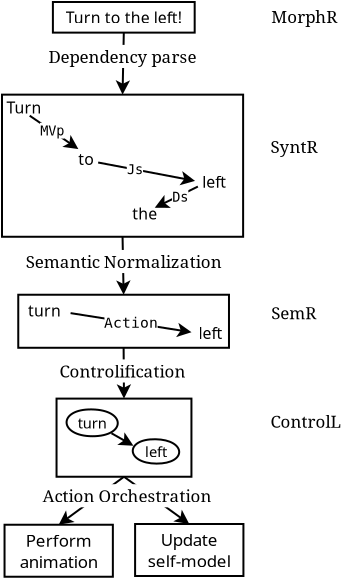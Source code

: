 <?xml version="1.0" encoding="UTF-8"?>
<dia:diagram xmlns:dia="http://www.lysator.liu.se/~alla/dia/">
  <dia:layer name="Background" visible="true" active="true">
    <dia:group>
      <dia:object type="Standard - Line" version="0" id="O0">
        <dia:attribute name="obj_pos">
          <dia:point val="9.178,2.979"/>
        </dia:attribute>
        <dia:attribute name="obj_bb">
          <dia:rectangle val="8.766,2.928;9.49,6.191"/>
        </dia:attribute>
        <dia:attribute name="conn_endpoints">
          <dia:point val="9.178,2.979"/>
          <dia:point val="9.116,6.08"/>
        </dia:attribute>
        <dia:attribute name="numcp">
          <dia:int val="1"/>
        </dia:attribute>
        <dia:attribute name="end_arrow">
          <dia:enum val="22"/>
        </dia:attribute>
        <dia:attribute name="end_arrow_length">
          <dia:real val="0.5"/>
        </dia:attribute>
        <dia:attribute name="end_arrow_width">
          <dia:real val="0.5"/>
        </dia:attribute>
      </dia:object>
      <dia:object type="Standard - Text" version="1" id="O1">
        <dia:attribute name="obj_pos">
          <dia:point val="9.133,4.17"/>
        </dia:attribute>
        <dia:attribute name="obj_bb">
          <dia:rectangle val="5.151,3.677;13.116,4.664"/>
        </dia:attribute>
        <dia:attribute name="text">
          <dia:composite type="text">
            <dia:attribute name="string">
              <dia:string>#Dependency parse#</dia:string>
            </dia:attribute>
            <dia:attribute name="font">
              <dia:font family="serif" style="0" name="Times-Roman"/>
            </dia:attribute>
            <dia:attribute name="height">
              <dia:real val="1.058"/>
            </dia:attribute>
            <dia:attribute name="pos">
              <dia:point val="9.133,4.464"/>
            </dia:attribute>
            <dia:attribute name="color">
              <dia:color val="#000000"/>
            </dia:attribute>
            <dia:attribute name="alignment">
              <dia:enum val="1"/>
            </dia:attribute>
          </dia:composite>
        </dia:attribute>
        <dia:attribute name="valign">
          <dia:enum val="2"/>
        </dia:attribute>
        <dia:attribute name="fill_color">
          <dia:color val="#ffffff"/>
        </dia:attribute>
        <dia:attribute name="show_background">
          <dia:boolean val="true"/>
        </dia:attribute>
      </dia:object>
      <dia:group>
        <dia:object type="Standard - Box" version="0" id="O2">
          <dia:attribute name="obj_pos">
            <dia:point val="3.088,6.08"/>
          </dia:attribute>
          <dia:attribute name="obj_bb">
            <dia:rectangle val="3.038,6.03;15.194,13.236"/>
          </dia:attribute>
          <dia:attribute name="elem_corner">
            <dia:point val="3.088,6.08"/>
          </dia:attribute>
          <dia:attribute name="elem_width">
            <dia:real val="12.056"/>
          </dia:attribute>
          <dia:attribute name="elem_height">
            <dia:real val="7.106"/>
          </dia:attribute>
          <dia:attribute name="show_background">
            <dia:boolean val="true"/>
          </dia:attribute>
        </dia:object>
        <dia:group>
          <dia:object type="Standard - Text" version="1" id="O3">
            <dia:attribute name="obj_pos">
              <dia:point val="4.184,6.716"/>
            </dia:attribute>
            <dia:attribute name="obj_bb">
              <dia:rectangle val="3.347,6.255;5.02,7.177"/>
            </dia:attribute>
            <dia:attribute name="text">
              <dia:composite type="text">
                <dia:attribute name="string">
                  <dia:string>#Turn#</dia:string>
                </dia:attribute>
                <dia:attribute name="font">
                  <dia:font family="sans" style="0" name="Helvetica"/>
                </dia:attribute>
                <dia:attribute name="height">
                  <dia:real val="0.988"/>
                </dia:attribute>
                <dia:attribute name="pos">
                  <dia:point val="4.184,6.99"/>
                </dia:attribute>
                <dia:attribute name="color">
                  <dia:color val="#000000"/>
                </dia:attribute>
                <dia:attribute name="alignment">
                  <dia:enum val="1"/>
                </dia:attribute>
              </dia:composite>
            </dia:attribute>
            <dia:attribute name="valign">
              <dia:enum val="2"/>
            </dia:attribute>
          </dia:object>
          <dia:object type="Standard - Text" version="1" id="O4">
            <dia:attribute name="obj_pos">
              <dia:point val="7.295,9.297"/>
            </dia:attribute>
            <dia:attribute name="obj_bb">
              <dia:rectangle val="6.899,8.836;7.691,9.758"/>
            </dia:attribute>
            <dia:attribute name="text">
              <dia:composite type="text">
                <dia:attribute name="string">
                  <dia:string>#to#</dia:string>
                </dia:attribute>
                <dia:attribute name="font">
                  <dia:font family="sans" style="0" name="Helvetica"/>
                </dia:attribute>
                <dia:attribute name="height">
                  <dia:real val="0.988"/>
                </dia:attribute>
                <dia:attribute name="pos">
                  <dia:point val="7.295,9.571"/>
                </dia:attribute>
                <dia:attribute name="color">
                  <dia:color val="#000000"/>
                </dia:attribute>
                <dia:attribute name="alignment">
                  <dia:enum val="1"/>
                </dia:attribute>
              </dia:composite>
            </dia:attribute>
            <dia:attribute name="valign">
              <dia:enum val="2"/>
            </dia:attribute>
          </dia:object>
          <dia:object type="Standard - Line" version="0" id="O5">
            <dia:attribute name="obj_pos">
              <dia:point val="4.472,7.133"/>
            </dia:attribute>
            <dia:attribute name="obj_bb">
              <dia:rectangle val="4.403,7.064;6.998,8.871"/>
            </dia:attribute>
            <dia:attribute name="conn_endpoints">
              <dia:point val="4.472,7.133"/>
              <dia:point val="6.906,8.802"/>
            </dia:attribute>
            <dia:attribute name="numcp">
              <dia:int val="1"/>
            </dia:attribute>
            <dia:attribute name="end_arrow">
              <dia:enum val="22"/>
            </dia:attribute>
            <dia:attribute name="end_arrow_length">
              <dia:real val="0.5"/>
            </dia:attribute>
            <dia:attribute name="end_arrow_width">
              <dia:real val="0.5"/>
            </dia:attribute>
          </dia:object>
          <dia:object type="Standard - Text" version="1" id="O6">
            <dia:attribute name="obj_pos">
              <dia:point val="5.598,7.883"/>
            </dia:attribute>
            <dia:attribute name="obj_bb">
              <dia:rectangle val="4.987,7.488;6.209,8.278"/>
            </dia:attribute>
            <dia:attribute name="text">
              <dia:composite type="text">
                <dia:attribute name="string">
                  <dia:string>#MVp#</dia:string>
                </dia:attribute>
                <dia:attribute name="font">
                  <dia:font family="monospace" style="0" name="Courier"/>
                </dia:attribute>
                <dia:attribute name="height">
                  <dia:real val="0.847"/>
                </dia:attribute>
                <dia:attribute name="pos">
                  <dia:point val="5.598,8.118"/>
                </dia:attribute>
                <dia:attribute name="color">
                  <dia:color val="#000000"/>
                </dia:attribute>
                <dia:attribute name="alignment">
                  <dia:enum val="1"/>
                </dia:attribute>
              </dia:composite>
            </dia:attribute>
            <dia:attribute name="valign">
              <dia:enum val="2"/>
            </dia:attribute>
            <dia:attribute name="fill_color">
              <dia:color val="#ffffff"/>
            </dia:attribute>
            <dia:attribute name="show_background">
              <dia:boolean val="true"/>
            </dia:attribute>
          </dia:object>
          <dia:object type="Standard - Text" version="1" id="O7">
            <dia:attribute name="obj_pos">
              <dia:point val="13.694,10.428"/>
            </dia:attribute>
            <dia:attribute name="obj_bb">
              <dia:rectangle val="13.056,9.967;14.333,10.889"/>
            </dia:attribute>
            <dia:attribute name="text">
              <dia:composite type="text">
                <dia:attribute name="string">
                  <dia:string>#left#</dia:string>
                </dia:attribute>
                <dia:attribute name="font">
                  <dia:font family="sans" style="0" name="Helvetica"/>
                </dia:attribute>
                <dia:attribute name="height">
                  <dia:real val="0.988"/>
                </dia:attribute>
                <dia:attribute name="pos">
                  <dia:point val="13.694,10.702"/>
                </dia:attribute>
                <dia:attribute name="color">
                  <dia:color val="#000000"/>
                </dia:attribute>
                <dia:attribute name="alignment">
                  <dia:enum val="1"/>
                </dia:attribute>
              </dia:composite>
            </dia:attribute>
            <dia:attribute name="valign">
              <dia:enum val="2"/>
            </dia:attribute>
          </dia:object>
          <dia:object type="Standard - Line" version="0" id="O8">
            <dia:attribute name="obj_pos">
              <dia:point val="7.896,9.474"/>
            </dia:attribute>
            <dia:attribute name="obj_bb">
              <dia:rectangle val="7.837,9.415;12.849,10.634"/>
            </dia:attribute>
            <dia:attribute name="conn_endpoints">
              <dia:point val="7.896,9.474"/>
              <dia:point val="12.74,10.393"/>
            </dia:attribute>
            <dia:attribute name="numcp">
              <dia:int val="1"/>
            </dia:attribute>
            <dia:attribute name="end_arrow">
              <dia:enum val="22"/>
            </dia:attribute>
            <dia:attribute name="end_arrow_length">
              <dia:real val="0.5"/>
            </dia:attribute>
            <dia:attribute name="end_arrow_width">
              <dia:real val="0.5"/>
            </dia:attribute>
          </dia:object>
          <dia:object type="Standard - Text" version="1" id="O9">
            <dia:attribute name="obj_pos">
              <dia:point val="10.229,12.019"/>
            </dia:attribute>
            <dia:attribute name="obj_bb">
              <dia:rectangle val="9.582,11.558;10.877,12.48"/>
            </dia:attribute>
            <dia:attribute name="text">
              <dia:composite type="text">
                <dia:attribute name="string">
                  <dia:string>#the#</dia:string>
                </dia:attribute>
                <dia:attribute name="font">
                  <dia:font family="sans" style="0" name="Helvetica"/>
                </dia:attribute>
                <dia:attribute name="height">
                  <dia:real val="0.988"/>
                </dia:attribute>
                <dia:attribute name="pos">
                  <dia:point val="10.229,12.293"/>
                </dia:attribute>
                <dia:attribute name="color">
                  <dia:color val="#000000"/>
                </dia:attribute>
                <dia:attribute name="alignment">
                  <dia:enum val="1"/>
                </dia:attribute>
              </dia:composite>
            </dia:attribute>
            <dia:attribute name="valign">
              <dia:enum val="2"/>
            </dia:attribute>
          </dia:object>
          <dia:object type="Standard - Line" version="0" id="O10">
            <dia:attribute name="obj_pos">
              <dia:point val="12.881,10.676"/>
            </dia:attribute>
            <dia:attribute name="obj_bb">
              <dia:rectangle val="10.624,10.609;12.948,11.81"/>
            </dia:attribute>
            <dia:attribute name="conn_endpoints">
              <dia:point val="12.881,10.676"/>
              <dia:point val="10.724,11.736"/>
            </dia:attribute>
            <dia:attribute name="numcp">
              <dia:int val="1"/>
            </dia:attribute>
            <dia:attribute name="end_arrow">
              <dia:enum val="22"/>
            </dia:attribute>
            <dia:attribute name="end_arrow_length">
              <dia:real val="0.5"/>
            </dia:attribute>
            <dia:attribute name="end_arrow_width">
              <dia:real val="0.5"/>
            </dia:attribute>
          </dia:object>
          <dia:object type="Standard - Text" version="1" id="O11">
            <dia:attribute name="obj_pos">
              <dia:point val="11.997,11.206"/>
            </dia:attribute>
            <dia:attribute name="obj_bb">
              <dia:rectangle val="11.59,10.811;12.405,11.601"/>
            </dia:attribute>
            <dia:attribute name="text">
              <dia:composite type="text">
                <dia:attribute name="string">
                  <dia:string>#Ds#</dia:string>
                </dia:attribute>
                <dia:attribute name="font">
                  <dia:font family="monospace" style="0" name="Courier"/>
                </dia:attribute>
                <dia:attribute name="height">
                  <dia:real val="0.847"/>
                </dia:attribute>
                <dia:attribute name="pos">
                  <dia:point val="11.997,11.441"/>
                </dia:attribute>
                <dia:attribute name="color">
                  <dia:color val="#000000"/>
                </dia:attribute>
                <dia:attribute name="alignment">
                  <dia:enum val="1"/>
                </dia:attribute>
              </dia:composite>
            </dia:attribute>
            <dia:attribute name="valign">
              <dia:enum val="2"/>
            </dia:attribute>
            <dia:attribute name="fill_color">
              <dia:color val="#ffffff"/>
            </dia:attribute>
            <dia:attribute name="show_background">
              <dia:boolean val="true"/>
            </dia:attribute>
          </dia:object>
          <dia:object type="Standard - Text" version="1" id="O12">
            <dia:attribute name="obj_pos">
              <dia:point val="9.734,9.827"/>
            </dia:attribute>
            <dia:attribute name="obj_bb">
              <dia:rectangle val="9.327,9.432;10.142,10.222"/>
            </dia:attribute>
            <dia:attribute name="text">
              <dia:composite type="text">
                <dia:attribute name="string">
                  <dia:string>#Js#</dia:string>
                </dia:attribute>
                <dia:attribute name="font">
                  <dia:font family="monospace" style="0" name="Courier"/>
                </dia:attribute>
                <dia:attribute name="height">
                  <dia:real val="0.847"/>
                </dia:attribute>
                <dia:attribute name="pos">
                  <dia:point val="9.734,10.062"/>
                </dia:attribute>
                <dia:attribute name="color">
                  <dia:color val="#000000"/>
                </dia:attribute>
                <dia:attribute name="alignment">
                  <dia:enum val="1"/>
                </dia:attribute>
              </dia:composite>
            </dia:attribute>
            <dia:attribute name="valign">
              <dia:enum val="2"/>
            </dia:attribute>
            <dia:attribute name="fill_color">
              <dia:color val="#ffffff"/>
            </dia:attribute>
            <dia:attribute name="show_background">
              <dia:boolean val="true"/>
            </dia:attribute>
          </dia:object>
        </dia:group>
      </dia:group>
      <dia:group>
        <dia:object type="Standard - Box" version="0" id="O13">
          <dia:attribute name="obj_pos">
            <dia:point val="3.901,16.085"/>
          </dia:attribute>
          <dia:attribute name="obj_bb">
            <dia:rectangle val="3.851,16.035;14.487,18.787"/>
          </dia:attribute>
          <dia:attribute name="elem_corner">
            <dia:point val="3.901,16.085"/>
          </dia:attribute>
          <dia:attribute name="elem_width">
            <dia:real val="10.536"/>
          </dia:attribute>
          <dia:attribute name="elem_height">
            <dia:real val="2.652"/>
          </dia:attribute>
          <dia:attribute name="show_background">
            <dia:boolean val="true"/>
          </dia:attribute>
        </dia:object>
        <dia:group>
          <dia:object type="Standard - Text" version="1" id="O14">
            <dia:attribute name="obj_pos">
              <dia:point val="5.209,16.863"/>
            </dia:attribute>
            <dia:attribute name="obj_bb">
              <dia:rectangle val="4.399,16.402;6.019,17.324"/>
            </dia:attribute>
            <dia:attribute name="text">
              <dia:composite type="text">
                <dia:attribute name="string">
                  <dia:string>#turn#</dia:string>
                </dia:attribute>
                <dia:attribute name="font">
                  <dia:font family="sans" style="0" name="Helvetica"/>
                </dia:attribute>
                <dia:attribute name="height">
                  <dia:real val="0.988"/>
                </dia:attribute>
                <dia:attribute name="pos">
                  <dia:point val="5.209,17.137"/>
                </dia:attribute>
                <dia:attribute name="color">
                  <dia:color val="#000000"/>
                </dia:attribute>
                <dia:attribute name="alignment">
                  <dia:enum val="1"/>
                </dia:attribute>
              </dia:composite>
            </dia:attribute>
            <dia:attribute name="valign">
              <dia:enum val="2"/>
            </dia:attribute>
          </dia:object>
          <dia:object type="Standard - Text" version="1" id="O15">
            <dia:attribute name="obj_pos">
              <dia:point val="13.517,17.994"/>
            </dia:attribute>
            <dia:attribute name="obj_bb">
              <dia:rectangle val="12.879,17.533;14.156,18.456"/>
            </dia:attribute>
            <dia:attribute name="text">
              <dia:composite type="text">
                <dia:attribute name="string">
                  <dia:string>#left#</dia:string>
                </dia:attribute>
                <dia:attribute name="font">
                  <dia:font family="sans" style="0" name="Helvetica"/>
                </dia:attribute>
                <dia:attribute name="height">
                  <dia:real val="0.988"/>
                </dia:attribute>
                <dia:attribute name="pos">
                  <dia:point val="13.517,18.268"/>
                </dia:attribute>
                <dia:attribute name="color">
                  <dia:color val="#000000"/>
                </dia:attribute>
                <dia:attribute name="alignment">
                  <dia:enum val="1"/>
                </dia:attribute>
              </dia:composite>
            </dia:attribute>
            <dia:attribute name="valign">
              <dia:enum val="2"/>
            </dia:attribute>
          </dia:object>
          <dia:object type="Standard - Line" version="0" id="O16">
            <dia:attribute name="obj_pos">
              <dia:point val="6.517,17.004"/>
            </dia:attribute>
            <dia:attribute name="obj_bb">
              <dia:rectangle val="6.46,16.947;12.673,18.221"/>
            </dia:attribute>
            <dia:attribute name="conn_endpoints">
              <dia:point val="6.517,17.004"/>
              <dia:point val="12.563,17.959"/>
            </dia:attribute>
            <dia:attribute name="numcp">
              <dia:int val="1"/>
            </dia:attribute>
            <dia:attribute name="end_arrow">
              <dia:enum val="22"/>
            </dia:attribute>
            <dia:attribute name="end_arrow_length">
              <dia:real val="0.5"/>
            </dia:attribute>
            <dia:attribute name="end_arrow_width">
              <dia:real val="0.5"/>
            </dia:attribute>
          </dia:object>
          <dia:object type="Standard - Text" version="1" id="O17">
            <dia:attribute name="obj_pos">
              <dia:point val="9.54,17.482"/>
            </dia:attribute>
            <dia:attribute name="obj_bb">
              <dia:rectangle val="8.212,17.053;10.867,17.91"/>
            </dia:attribute>
            <dia:attribute name="text">
              <dia:composite type="text">
                <dia:attribute name="string">
                  <dia:string>#Action#</dia:string>
                </dia:attribute>
                <dia:attribute name="font">
                  <dia:font family="monospace" style="0" name="Courier"/>
                </dia:attribute>
                <dia:attribute name="height">
                  <dia:real val="0.917"/>
                </dia:attribute>
                <dia:attribute name="pos">
                  <dia:point val="9.54,17.735"/>
                </dia:attribute>
                <dia:attribute name="color">
                  <dia:color val="#000000"/>
                </dia:attribute>
                <dia:attribute name="alignment">
                  <dia:enum val="1"/>
                </dia:attribute>
              </dia:composite>
            </dia:attribute>
            <dia:attribute name="valign">
              <dia:enum val="2"/>
            </dia:attribute>
            <dia:attribute name="fill_color">
              <dia:color val="#ffffff"/>
            </dia:attribute>
            <dia:attribute name="show_background">
              <dia:boolean val="true"/>
            </dia:attribute>
            <dia:connections>
              <dia:connection handle="0" to="O16" connection="0"/>
            </dia:connections>
          </dia:object>
        </dia:group>
      </dia:group>
      <dia:object type="Standard - Line" version="0" id="O18">
        <dia:attribute name="obj_pos">
          <dia:point val="9.116,13.186"/>
        </dia:attribute>
        <dia:attribute name="obj_bb">
          <dia:rectangle val="8.796,13.135;9.519,16.197"/>
        </dia:attribute>
        <dia:attribute name="conn_endpoints">
          <dia:point val="9.116,13.186"/>
          <dia:point val="9.169,16.085"/>
        </dia:attribute>
        <dia:attribute name="numcp">
          <dia:int val="1"/>
        </dia:attribute>
        <dia:attribute name="end_arrow">
          <dia:enum val="22"/>
        </dia:attribute>
        <dia:attribute name="end_arrow_length">
          <dia:real val="0.5"/>
        </dia:attribute>
        <dia:attribute name="end_arrow_width">
          <dia:real val="0.5"/>
        </dia:attribute>
      </dia:object>
      <dia:object type="Standard - Text" version="1" id="O19">
        <dia:attribute name="obj_pos">
          <dia:point val="9.169,14.423"/>
        </dia:attribute>
        <dia:attribute name="obj_bb">
          <dia:rectangle val="3.966,13.93;14.371,14.917"/>
        </dia:attribute>
        <dia:attribute name="text">
          <dia:composite type="text">
            <dia:attribute name="string">
              <dia:string>#Semantic Normalization#</dia:string>
            </dia:attribute>
            <dia:attribute name="font">
              <dia:font family="serif" style="0" name="Times-Roman"/>
            </dia:attribute>
            <dia:attribute name="height">
              <dia:real val="1.058"/>
            </dia:attribute>
            <dia:attribute name="pos">
              <dia:point val="9.169,14.717"/>
            </dia:attribute>
            <dia:attribute name="color">
              <dia:color val="#000000"/>
            </dia:attribute>
            <dia:attribute name="alignment">
              <dia:enum val="1"/>
            </dia:attribute>
          </dia:composite>
        </dia:attribute>
        <dia:attribute name="valign">
          <dia:enum val="2"/>
        </dia:attribute>
        <dia:attribute name="fill_color">
          <dia:color val="#ffffff"/>
        </dia:attribute>
        <dia:attribute name="show_background">
          <dia:boolean val="true"/>
        </dia:attribute>
      </dia:object>
      <dia:group>
        <dia:object type="Standard - Box" version="0" id="O20">
          <dia:attribute name="obj_pos">
            <dia:point val="3.215,27.585"/>
          </dia:attribute>
          <dia:attribute name="obj_bb">
            <dia:rectangle val="3.165,27.535;8.681,30.235"/>
          </dia:attribute>
          <dia:attribute name="elem_corner">
            <dia:point val="3.215,27.585"/>
          </dia:attribute>
          <dia:attribute name="elem_width">
            <dia:real val="5.416"/>
          </dia:attribute>
          <dia:attribute name="elem_height">
            <dia:real val="2.6"/>
          </dia:attribute>
          <dia:attribute name="show_background">
            <dia:boolean val="true"/>
          </dia:attribute>
        </dia:object>
        <dia:object type="Standard - Text" version="1" id="O21">
          <dia:attribute name="obj_pos">
            <dia:point val="5.923,28.885"/>
          </dia:attribute>
          <dia:attribute name="obj_bb">
            <dia:rectangle val="3.793,27.862;8.053,29.908"/>
          </dia:attribute>
          <dia:attribute name="text">
            <dia:composite type="text">
              <dia:attribute name="string">
                <dia:string>#Perform
animation#</dia:string>
              </dia:attribute>
              <dia:attribute name="font">
                <dia:font family="sans" style="0" name="Helvetica"/>
              </dia:attribute>
              <dia:attribute name="height">
                <dia:real val="1.058"/>
              </dia:attribute>
              <dia:attribute name="pos">
                <dia:point val="5.923,28.649"/>
              </dia:attribute>
              <dia:attribute name="color">
                <dia:color val="#000000"/>
              </dia:attribute>
              <dia:attribute name="alignment">
                <dia:enum val="1"/>
              </dia:attribute>
            </dia:composite>
          </dia:attribute>
          <dia:attribute name="valign">
            <dia:enum val="2"/>
          </dia:attribute>
          <dia:connections>
            <dia:connection handle="0" to="O20" connection="8"/>
          </dia:connections>
        </dia:object>
      </dia:group>
      <dia:group>
        <dia:object type="Standard - Box" version="0" id="O22">
          <dia:attribute name="obj_pos">
            <dia:point val="9.743,27.548"/>
          </dia:attribute>
          <dia:attribute name="obj_bb">
            <dia:rectangle val="9.693,27.498;15.209,30.198"/>
          </dia:attribute>
          <dia:attribute name="elem_corner">
            <dia:point val="9.743,27.548"/>
          </dia:attribute>
          <dia:attribute name="elem_width">
            <dia:real val="5.416"/>
          </dia:attribute>
          <dia:attribute name="elem_height">
            <dia:real val="2.6"/>
          </dia:attribute>
          <dia:attribute name="show_background">
            <dia:boolean val="true"/>
          </dia:attribute>
        </dia:object>
        <dia:object type="Standard - Text" version="1" id="O23">
          <dia:attribute name="obj_pos">
            <dia:point val="12.451,28.848"/>
          </dia:attribute>
          <dia:attribute name="obj_bb">
            <dia:rectangle val="10.258,27.825;14.643,29.871"/>
          </dia:attribute>
          <dia:attribute name="text">
            <dia:composite type="text">
              <dia:attribute name="string">
                <dia:string>#Update
self-model#</dia:string>
              </dia:attribute>
              <dia:attribute name="font">
                <dia:font family="sans" style="0" name="Helvetica"/>
              </dia:attribute>
              <dia:attribute name="height">
                <dia:real val="1.058"/>
              </dia:attribute>
              <dia:attribute name="pos">
                <dia:point val="12.451,28.613"/>
              </dia:attribute>
              <dia:attribute name="color">
                <dia:color val="#000000"/>
              </dia:attribute>
              <dia:attribute name="alignment">
                <dia:enum val="1"/>
              </dia:attribute>
            </dia:composite>
          </dia:attribute>
          <dia:attribute name="valign">
            <dia:enum val="2"/>
          </dia:attribute>
          <dia:connections>
            <dia:connection handle="0" to="O22" connection="8"/>
          </dia:connections>
        </dia:object>
      </dia:group>
      <dia:group>
        <dia:object type="Standard - Box" version="0" id="O24">
          <dia:attribute name="obj_pos">
            <dia:point val="5.633,1.448"/>
          </dia:attribute>
          <dia:attribute name="obj_bb">
            <dia:rectangle val="5.583,1.398;12.772,3.029"/>
          </dia:attribute>
          <dia:attribute name="elem_corner">
            <dia:point val="5.633,1.448"/>
          </dia:attribute>
          <dia:attribute name="elem_width">
            <dia:real val="7.089"/>
          </dia:attribute>
          <dia:attribute name="elem_height">
            <dia:real val="1.531"/>
          </dia:attribute>
          <dia:attribute name="show_background">
            <dia:boolean val="true"/>
          </dia:attribute>
        </dia:object>
        <dia:object type="Standard - Text" version="1" id="O25">
          <dia:attribute name="obj_pos">
            <dia:point val="9.178,2.214"/>
          </dia:attribute>
          <dia:attribute name="obj_bb">
            <dia:rectangle val="6.125,1.752;12.23,2.675"/>
          </dia:attribute>
          <dia:attribute name="text">
            <dia:composite type="text">
              <dia:attribute name="string">
                <dia:string>#Turn to the left!#</dia:string>
              </dia:attribute>
              <dia:attribute name="font">
                <dia:font family="sans" style="0" name="Helvetica"/>
              </dia:attribute>
              <dia:attribute name="height">
                <dia:real val="0.988"/>
              </dia:attribute>
              <dia:attribute name="pos">
                <dia:point val="9.178,2.487"/>
              </dia:attribute>
              <dia:attribute name="color">
                <dia:color val="#000000"/>
              </dia:attribute>
              <dia:attribute name="alignment">
                <dia:enum val="1"/>
              </dia:attribute>
            </dia:composite>
          </dia:attribute>
          <dia:attribute name="valign">
            <dia:enum val="2"/>
          </dia:attribute>
          <dia:connections>
            <dia:connection handle="0" to="O24" connection="8"/>
          </dia:connections>
        </dia:object>
      </dia:group>
      <dia:object type="Standard - Text" version="1" id="O26">
        <dia:attribute name="obj_pos">
          <dia:point val="16.55,2.494"/>
        </dia:attribute>
        <dia:attribute name="obj_bb">
          <dia:rectangle val="16.55,1.707;20.057,2.694"/>
        </dia:attribute>
        <dia:attribute name="text">
          <dia:composite type="text">
            <dia:attribute name="string">
              <dia:string>#MorphR#</dia:string>
            </dia:attribute>
            <dia:attribute name="font">
              <dia:font family="serif" style="0" name="Times-Roman"/>
            </dia:attribute>
            <dia:attribute name="height">
              <dia:real val="1.058"/>
            </dia:attribute>
            <dia:attribute name="pos">
              <dia:point val="16.55,2.494"/>
            </dia:attribute>
            <dia:attribute name="color">
              <dia:color val="#000000"/>
            </dia:attribute>
            <dia:attribute name="alignment">
              <dia:enum val="0"/>
            </dia:attribute>
          </dia:composite>
        </dia:attribute>
        <dia:attribute name="valign">
          <dia:enum val="3"/>
        </dia:attribute>
      </dia:object>
      <dia:object type="Standard - Text" version="1" id="O27">
        <dia:attribute name="obj_pos">
          <dia:point val="16.515,8.999"/>
        </dia:attribute>
        <dia:attribute name="obj_bb">
          <dia:rectangle val="16.515,8.212;19.095,9.2"/>
        </dia:attribute>
        <dia:attribute name="text">
          <dia:composite type="text">
            <dia:attribute name="string">
              <dia:string>#SyntR#</dia:string>
            </dia:attribute>
            <dia:attribute name="font">
              <dia:font family="serif" style="0" name="Times-Roman"/>
            </dia:attribute>
            <dia:attribute name="height">
              <dia:real val="1.058"/>
            </dia:attribute>
            <dia:attribute name="pos">
              <dia:point val="16.515,8.999"/>
            </dia:attribute>
            <dia:attribute name="color">
              <dia:color val="#000000"/>
            </dia:attribute>
            <dia:attribute name="alignment">
              <dia:enum val="0"/>
            </dia:attribute>
          </dia:composite>
        </dia:attribute>
        <dia:attribute name="valign">
          <dia:enum val="3"/>
        </dia:attribute>
      </dia:object>
      <dia:object type="Standard - Text" version="1" id="O28">
        <dia:attribute name="obj_pos">
          <dia:point val="16.55,17.308"/>
        </dia:attribute>
        <dia:attribute name="obj_bb">
          <dia:rectangle val="16.55,16.52;19.07,17.508"/>
        </dia:attribute>
        <dia:attribute name="text">
          <dia:composite type="text">
            <dia:attribute name="string">
              <dia:string>#SemR#</dia:string>
            </dia:attribute>
            <dia:attribute name="font">
              <dia:font family="serif" style="0" name="Times-Roman"/>
            </dia:attribute>
            <dia:attribute name="height">
              <dia:real val="1.058"/>
            </dia:attribute>
            <dia:attribute name="pos">
              <dia:point val="16.55,17.308"/>
            </dia:attribute>
            <dia:attribute name="color">
              <dia:color val="#000000"/>
            </dia:attribute>
            <dia:attribute name="alignment">
              <dia:enum val="0"/>
            </dia:attribute>
          </dia:composite>
        </dia:attribute>
        <dia:attribute name="valign">
          <dia:enum val="3"/>
        </dia:attribute>
      </dia:object>
      <dia:object type="Standard - Line" version="0" id="O29">
        <dia:attribute name="obj_pos">
          <dia:point val="9.169,18.737"/>
        </dia:attribute>
        <dia:attribute name="obj_bb">
          <dia:rectangle val="8.821,18.686;9.544,21.39"/>
        </dia:attribute>
        <dia:attribute name="conn_endpoints">
          <dia:point val="9.169,18.737"/>
          <dia:point val="9.187,21.278"/>
        </dia:attribute>
        <dia:attribute name="numcp">
          <dia:int val="1"/>
        </dia:attribute>
        <dia:attribute name="end_arrow">
          <dia:enum val="22"/>
        </dia:attribute>
        <dia:attribute name="end_arrow_length">
          <dia:real val="0.5"/>
        </dia:attribute>
        <dia:attribute name="end_arrow_width">
          <dia:real val="0.5"/>
        </dia:attribute>
      </dia:object>
      <dia:group>
        <dia:object type="Standard - Box" version="0" id="O30">
          <dia:attribute name="obj_pos">
            <dia:point val="5.815,21.278"/>
          </dia:attribute>
          <dia:attribute name="obj_bb">
            <dia:rectangle val="5.765,21.228;12.609,25.235"/>
          </dia:attribute>
          <dia:attribute name="elem_corner">
            <dia:point val="5.815,21.278"/>
          </dia:attribute>
          <dia:attribute name="elem_width">
            <dia:real val="6.745"/>
          </dia:attribute>
          <dia:attribute name="elem_height">
            <dia:real val="3.907"/>
          </dia:attribute>
          <dia:attribute name="show_background">
            <dia:boolean val="true"/>
          </dia:attribute>
        </dia:object>
        <dia:group>
          <dia:object type="Standard - Beziergon" version="0" id="O31">
            <dia:attribute name="obj_pos">
              <dia:point val="7.584,21.819"/>
            </dia:attribute>
            <dia:attribute name="obj_bb">
              <dia:rectangle val="6.267,21.769;8.926,23.21"/>
            </dia:attribute>
            <dia:attribute name="bez_points">
              <dia:point val="7.584,21.819"/>
              <dia:point val="9.304,21.849"/>
              <dia:point val="9.301,23.163"/>
              <dia:point val="7.609,23.16"/>
              <dia:point val="5.918,23.157"/>
              <dia:point val="5.863,21.789"/>
            </dia:attribute>
            <dia:attribute name="corner_types">
              <dia:enum val="22103952"/>
              <dia:enum val="0"/>
              <dia:enum val="0"/>
            </dia:attribute>
            <dia:attribute name="show_background">
              <dia:boolean val="true"/>
            </dia:attribute>
          </dia:object>
          <dia:object type="Standard - Text" version="1" id="O32">
            <dia:attribute name="obj_pos">
              <dia:point val="7.597,22.49"/>
            </dia:attribute>
            <dia:attribute name="obj_bb">
              <dia:rectangle val="6.843,22.061;8.35,22.918"/>
            </dia:attribute>
            <dia:attribute name="text">
              <dia:composite type="text">
                <dia:attribute name="string">
                  <dia:string>#turn#</dia:string>
                </dia:attribute>
                <dia:attribute name="font">
                  <dia:font family="sans" style="0" name="Helvetica"/>
                </dia:attribute>
                <dia:attribute name="height">
                  <dia:real val="0.917"/>
                </dia:attribute>
                <dia:attribute name="pos">
                  <dia:point val="7.597,22.743"/>
                </dia:attribute>
                <dia:attribute name="color">
                  <dia:color val="#000000"/>
                </dia:attribute>
                <dia:attribute name="alignment">
                  <dia:enum val="1"/>
                </dia:attribute>
              </dia:composite>
            </dia:attribute>
            <dia:attribute name="valign">
              <dia:enum val="2"/>
            </dia:attribute>
            <dia:connections>
              <dia:connection handle="0" to="O31" connection="4"/>
            </dia:connections>
          </dia:object>
        </dia:group>
        <dia:object type="Standard - Line" version="0" id="O33">
          <dia:attribute name="obj_pos">
            <dia:point val="8.559,23.01"/>
          </dia:attribute>
          <dia:attribute name="obj_bb">
            <dia:rectangle val="8.491,22.942;9.757,23.704"/>
          </dia:attribute>
          <dia:attribute name="conn_endpoints">
            <dia:point val="8.559,23.01"/>
            <dia:point val="9.659,23.635"/>
          </dia:attribute>
          <dia:attribute name="numcp">
            <dia:int val="1"/>
          </dia:attribute>
          <dia:attribute name="end_arrow">
            <dia:enum val="22"/>
          </dia:attribute>
          <dia:attribute name="end_arrow_length">
            <dia:real val="0.5"/>
          </dia:attribute>
          <dia:attribute name="end_arrow_width">
            <dia:real val="0.5"/>
          </dia:attribute>
        </dia:object>
        <dia:group>
          <dia:object type="Standard - Beziergon" version="0" id="O34">
            <dia:attribute name="obj_pos">
              <dia:point val="10.759,23.31"/>
            </dia:attribute>
            <dia:attribute name="obj_bb">
              <dia:rectangle val="9.576,23.26;11.998,24.578"/>
            </dia:attribute>
            <dia:attribute name="bez_points">
              <dia:point val="10.759,23.31"/>
              <dia:point val="12.309,23.335"/>
              <dia:point val="12.359,24.535"/>
              <dia:point val="10.815,24.528"/>
              <dia:point val="9.27,24.521"/>
              <dia:point val="9.209,23.285"/>
            </dia:attribute>
            <dia:attribute name="corner_types">
              <dia:enum val="22103952"/>
              <dia:enum val="0"/>
              <dia:enum val="0"/>
            </dia:attribute>
            <dia:attribute name="show_background">
              <dia:boolean val="true"/>
            </dia:attribute>
          </dia:object>
          <dia:object type="Standard - Text" version="1" id="O35">
            <dia:attribute name="obj_pos">
              <dia:point val="10.787,23.919"/>
            </dia:attribute>
            <dia:attribute name="obj_bb">
              <dia:rectangle val="10.192,23.49;11.382,24.348"/>
            </dia:attribute>
            <dia:attribute name="text">
              <dia:composite type="text">
                <dia:attribute name="string">
                  <dia:string>#left#</dia:string>
                </dia:attribute>
                <dia:attribute name="font">
                  <dia:font family="sans" style="0" name="Helvetica"/>
                </dia:attribute>
                <dia:attribute name="height">
                  <dia:real val="0.917"/>
                </dia:attribute>
                <dia:attribute name="pos">
                  <dia:point val="10.787,24.173"/>
                </dia:attribute>
                <dia:attribute name="color">
                  <dia:color val="#000000"/>
                </dia:attribute>
                <dia:attribute name="alignment">
                  <dia:enum val="1"/>
                </dia:attribute>
              </dia:composite>
            </dia:attribute>
            <dia:attribute name="valign">
              <dia:enum val="2"/>
            </dia:attribute>
            <dia:connections>
              <dia:connection handle="0" to="O34" connection="4"/>
            </dia:connections>
          </dia:object>
        </dia:group>
      </dia:group>
      <dia:object type="Standard - Text" version="1" id="O36">
        <dia:attribute name="obj_pos">
          <dia:point val="9.109,19.896"/>
        </dia:attribute>
        <dia:attribute name="obj_bb">
          <dia:rectangle val="5.756,19.366;12.488,20.427"/>
        </dia:attribute>
        <dia:attribute name="text">
          <dia:composite type="text">
            <dia:attribute name="string">
              <dia:string>#Controlification#</dia:string>
            </dia:attribute>
            <dia:attribute name="font">
              <dia:font family="serif" style="0" name="Times-Roman"/>
            </dia:attribute>
            <dia:attribute name="height">
              <dia:real val="1.058"/>
            </dia:attribute>
            <dia:attribute name="pos">
              <dia:point val="9.109,20.178"/>
            </dia:attribute>
            <dia:attribute name="color">
              <dia:color val="#000000"/>
            </dia:attribute>
            <dia:attribute name="alignment">
              <dia:enum val="1"/>
            </dia:attribute>
          </dia:composite>
        </dia:attribute>
        <dia:attribute name="valign">
          <dia:enum val="2"/>
        </dia:attribute>
        <dia:attribute name="fill_color">
          <dia:color val="#ffffff"/>
        </dia:attribute>
        <dia:attribute name="show_background">
          <dia:boolean val="true"/>
        </dia:attribute>
      </dia:object>
      <dia:object type="Standard - Line" version="0" id="O37">
        <dia:attribute name="obj_pos">
          <dia:point val="9.187,25.185"/>
        </dia:attribute>
        <dia:attribute name="obj_bb">
          <dia:rectangle val="5.833,25.115;9.257,27.655"/>
        </dia:attribute>
        <dia:attribute name="conn_endpoints">
          <dia:point val="9.187,25.185"/>
          <dia:point val="5.923,27.585"/>
        </dia:attribute>
        <dia:attribute name="numcp">
          <dia:int val="1"/>
        </dia:attribute>
        <dia:attribute name="end_arrow">
          <dia:enum val="22"/>
        </dia:attribute>
        <dia:attribute name="end_arrow_length">
          <dia:real val="0.5"/>
        </dia:attribute>
        <dia:attribute name="end_arrow_width">
          <dia:real val="0.5"/>
        </dia:attribute>
      </dia:object>
      <dia:object type="Standard - Line" version="0" id="O38">
        <dia:attribute name="obj_pos">
          <dia:point val="9.187,25.185"/>
        </dia:attribute>
        <dia:attribute name="obj_bb">
          <dia:rectangle val="9.117,25.115;12.541,27.618"/>
        </dia:attribute>
        <dia:attribute name="conn_endpoints">
          <dia:point val="9.187,25.185"/>
          <dia:point val="12.451,27.548"/>
        </dia:attribute>
        <dia:attribute name="numcp">
          <dia:int val="1"/>
        </dia:attribute>
        <dia:attribute name="end_arrow">
          <dia:enum val="22"/>
        </dia:attribute>
        <dia:attribute name="end_arrow_length">
          <dia:real val="0.5"/>
        </dia:attribute>
        <dia:attribute name="end_arrow_width">
          <dia:real val="0.5"/>
        </dia:attribute>
      </dia:object>
      <dia:object type="Standard - Text" version="1" id="O39">
        <dia:attribute name="obj_pos">
          <dia:point val="9.333,26.136"/>
        </dia:attribute>
        <dia:attribute name="obj_bb">
          <dia:rectangle val="4.836,25.605;13.854,26.666"/>
        </dia:attribute>
        <dia:attribute name="text">
          <dia:composite type="text">
            <dia:attribute name="string">
              <dia:string>#Action Orchestration#</dia:string>
            </dia:attribute>
            <dia:attribute name="font">
              <dia:font family="serif" style="0" name="Times-Roman"/>
            </dia:attribute>
            <dia:attribute name="height">
              <dia:real val="1.058"/>
            </dia:attribute>
            <dia:attribute name="pos">
              <dia:point val="9.333,26.417"/>
            </dia:attribute>
            <dia:attribute name="color">
              <dia:color val="#000000"/>
            </dia:attribute>
            <dia:attribute name="alignment">
              <dia:enum val="1"/>
            </dia:attribute>
          </dia:composite>
        </dia:attribute>
        <dia:attribute name="valign">
          <dia:enum val="2"/>
        </dia:attribute>
        <dia:attribute name="fill_color">
          <dia:color val="#ffffff"/>
        </dia:attribute>
        <dia:attribute name="show_background">
          <dia:boolean val="true"/>
        </dia:attribute>
      </dia:object>
      <dia:object type="Standard - Text" version="1" id="O40">
        <dia:attribute name="obj_pos">
          <dia:point val="16.515,22.738"/>
        </dia:attribute>
        <dia:attribute name="obj_bb">
          <dia:rectangle val="16.515,21.95;20.305,22.938"/>
        </dia:attribute>
        <dia:attribute name="text">
          <dia:composite type="text">
            <dia:attribute name="string">
              <dia:string>#ControlL#</dia:string>
            </dia:attribute>
            <dia:attribute name="font">
              <dia:font family="serif" style="0" name="Times-Roman"/>
            </dia:attribute>
            <dia:attribute name="height">
              <dia:real val="1.058"/>
            </dia:attribute>
            <dia:attribute name="pos">
              <dia:point val="16.515,22.738"/>
            </dia:attribute>
            <dia:attribute name="color">
              <dia:color val="#000000"/>
            </dia:attribute>
            <dia:attribute name="alignment">
              <dia:enum val="0"/>
            </dia:attribute>
          </dia:composite>
        </dia:attribute>
        <dia:attribute name="valign">
          <dia:enum val="3"/>
        </dia:attribute>
      </dia:object>
    </dia:group>
  </dia:layer>
</dia:diagram>
